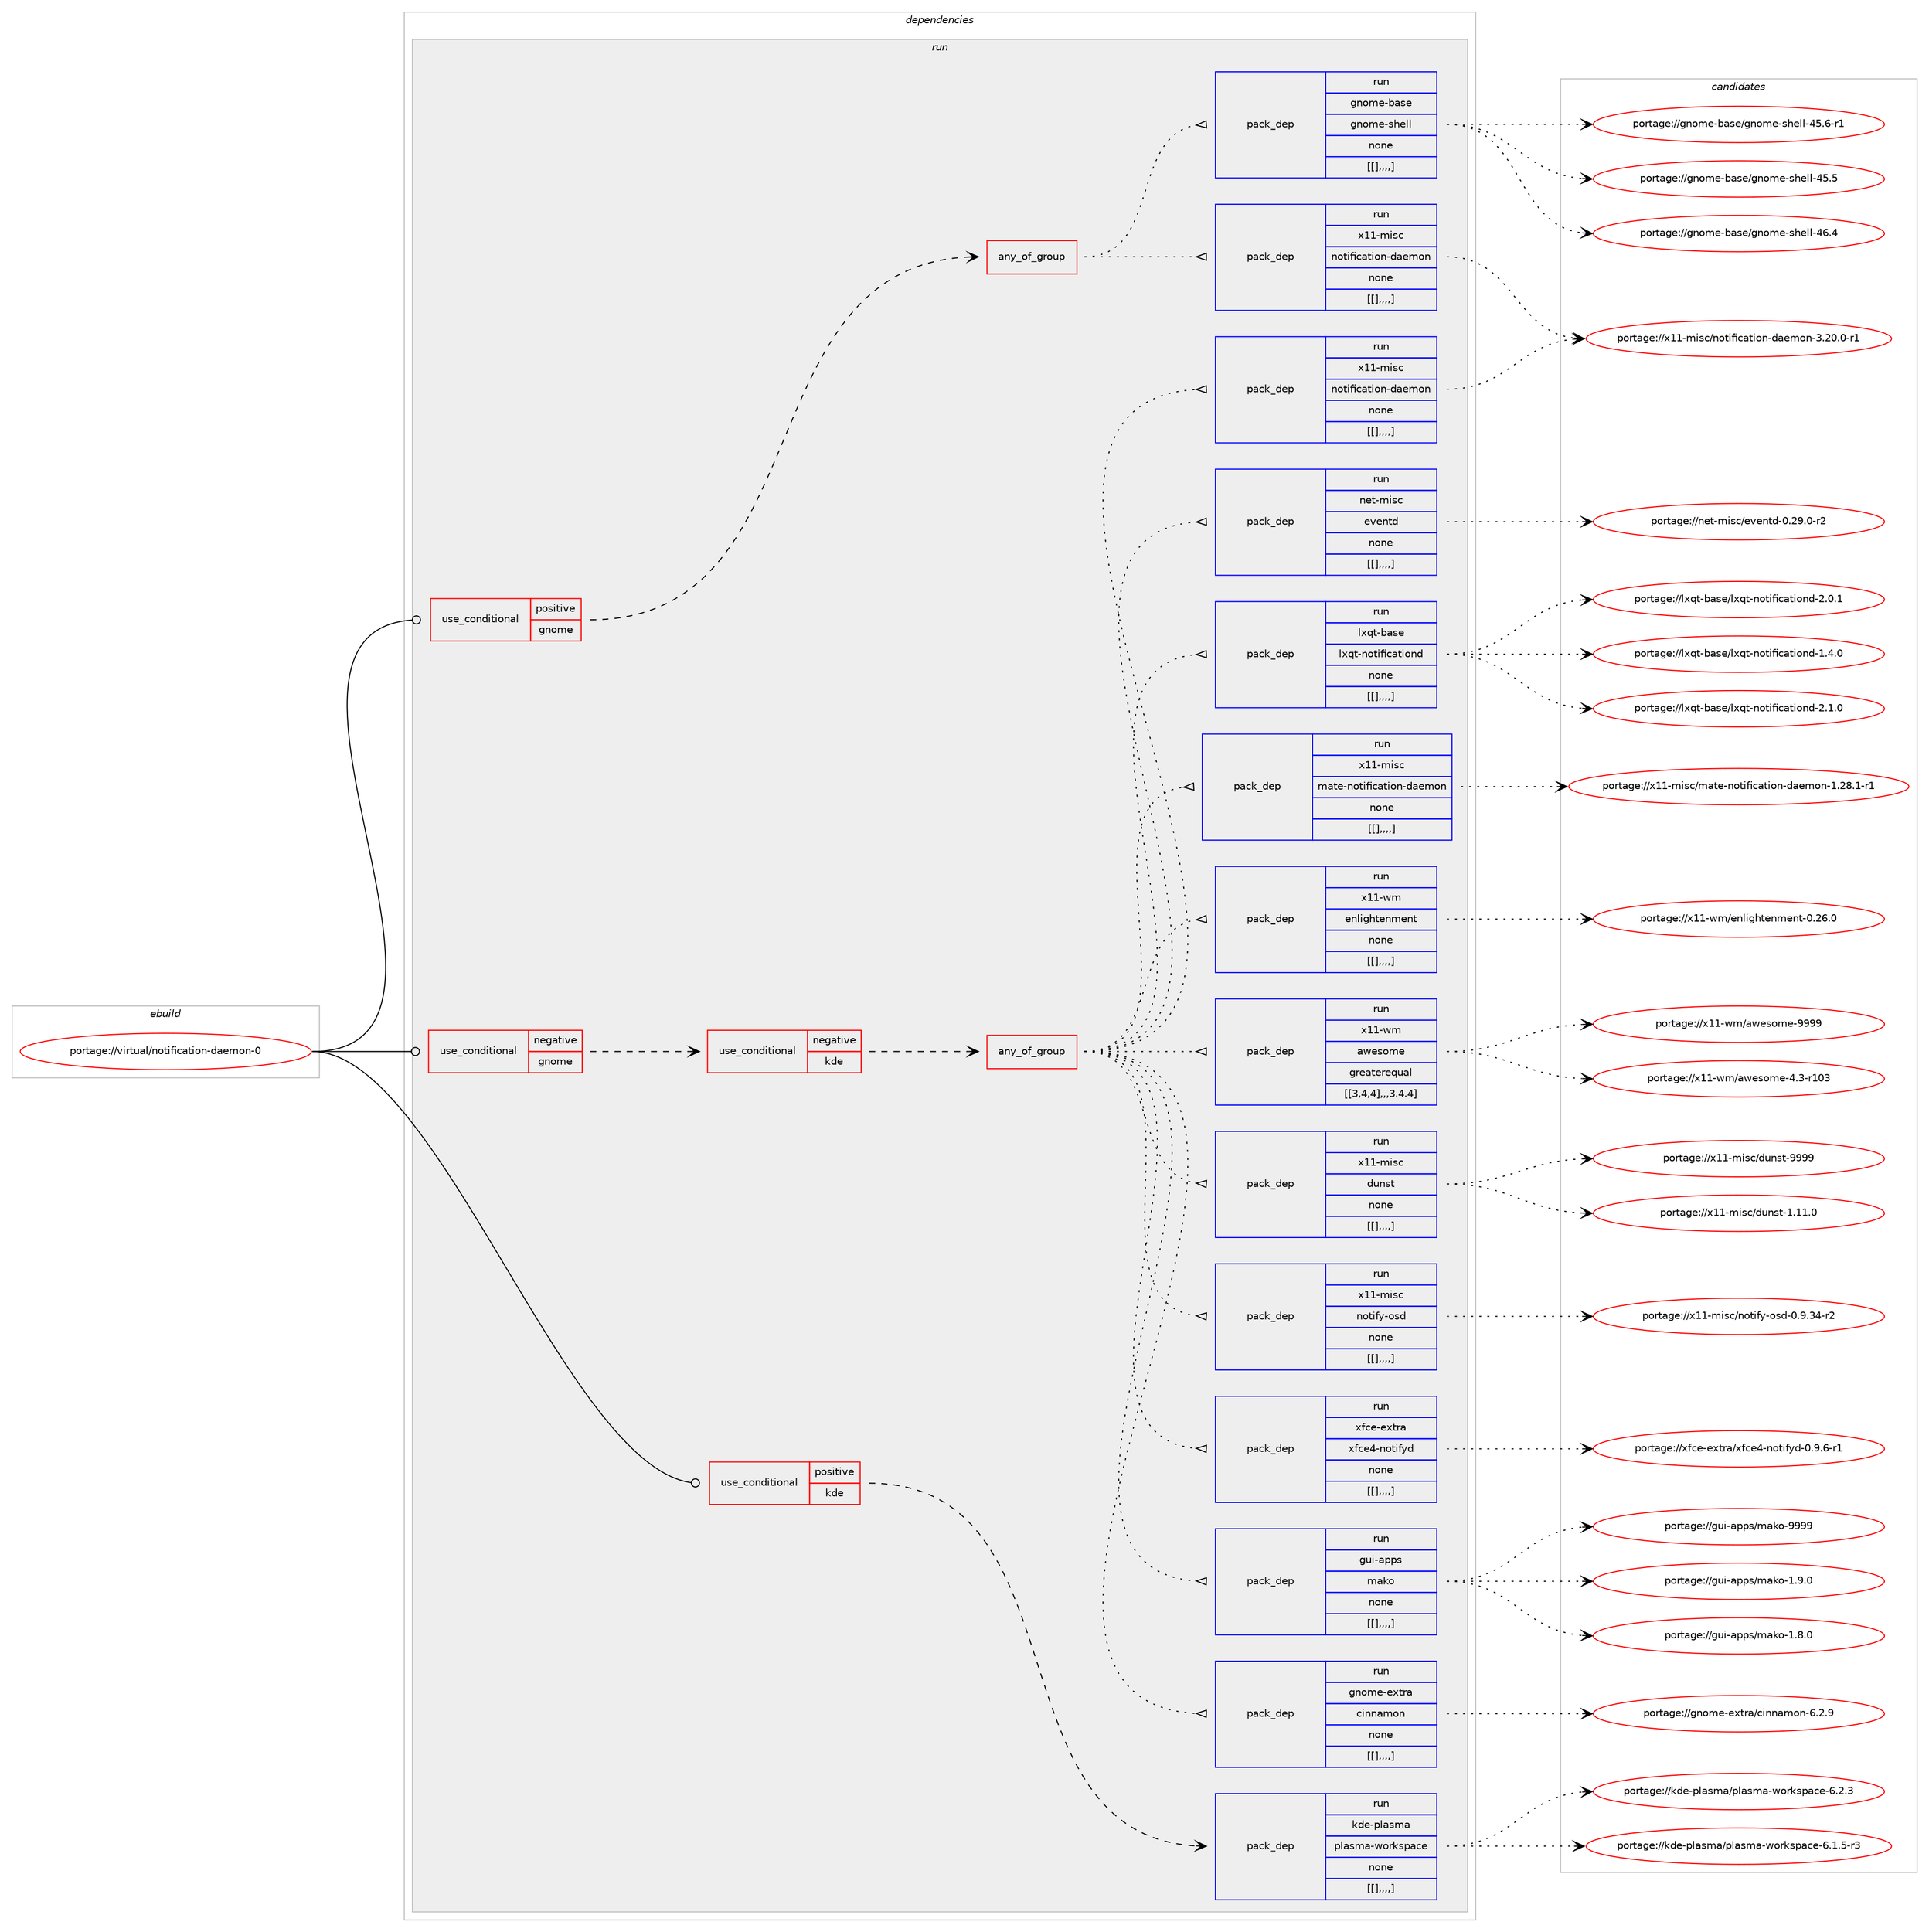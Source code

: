 digraph prolog {

# *************
# Graph options
# *************

newrank=true;
concentrate=true;
compound=true;
graph [rankdir=LR,fontname=Helvetica,fontsize=10,ranksep=1.5];#, ranksep=2.5, nodesep=0.2];
edge  [arrowhead=vee];
node  [fontname=Helvetica,fontsize=10];

# **********
# The ebuild
# **********

subgraph cluster_leftcol {
color=gray;
label=<<i>ebuild</i>>;
id [label="portage://virtual/notification-daemon-0", color=red, width=4, href="../virtual/notification-daemon-0.svg"];
}

# ****************
# The dependencies
# ****************

subgraph cluster_midcol {
color=gray;
label=<<i>dependencies</i>>;
subgraph cluster_compile {
fillcolor="#eeeeee";
style=filled;
label=<<i>compile</i>>;
}
subgraph cluster_compileandrun {
fillcolor="#eeeeee";
style=filled;
label=<<i>compile and run</i>>;
}
subgraph cluster_run {
fillcolor="#eeeeee";
style=filled;
label=<<i>run</i>>;
subgraph cond469 {
dependency2046 [label=<<TABLE BORDER="0" CELLBORDER="1" CELLSPACING="0" CELLPADDING="4"><TR><TD ROWSPAN="3" CELLPADDING="10">use_conditional</TD></TR><TR><TD>negative</TD></TR><TR><TD>gnome</TD></TR></TABLE>>, shape=none, color=red];
subgraph cond471 {
dependency2049 [label=<<TABLE BORDER="0" CELLBORDER="1" CELLSPACING="0" CELLPADDING="4"><TR><TD ROWSPAN="3" CELLPADDING="10">use_conditional</TD></TR><TR><TD>negative</TD></TR><TR><TD>kde</TD></TR></TABLE>>, shape=none, color=red];
subgraph any56 {
dependency2051 [label=<<TABLE BORDER="0" CELLBORDER="1" CELLSPACING="0" CELLPADDING="4"><TR><TD CELLPADDING="10">any_of_group</TD></TR></TABLE>>, shape=none, color=red];subgraph pack1525 {
dependency2052 [label=<<TABLE BORDER="0" CELLBORDER="1" CELLSPACING="0" CELLPADDING="4" WIDTH="220"><TR><TD ROWSPAN="6" CELLPADDING="30">pack_dep</TD></TR><TR><TD WIDTH="110">run</TD></TR><TR><TD>x11-misc</TD></TR><TR><TD>notification-daemon</TD></TR><TR><TD>none</TD></TR><TR><TD>[[],,,,]</TD></TR></TABLE>>, shape=none, color=blue];
}
dependency2051:e -> dependency2052:w [weight=20,style="dotted",arrowhead="oinv"];
subgraph pack1529 {
dependency2056 [label=<<TABLE BORDER="0" CELLBORDER="1" CELLSPACING="0" CELLPADDING="4" WIDTH="220"><TR><TD ROWSPAN="6" CELLPADDING="30">pack_dep</TD></TR><TR><TD WIDTH="110">run</TD></TR><TR><TD>gnome-extra</TD></TR><TR><TD>cinnamon</TD></TR><TR><TD>none</TD></TR><TR><TD>[[],,,,]</TD></TR></TABLE>>, shape=none, color=blue];
}
dependency2051:e -> dependency2056:w [weight=20,style="dotted",arrowhead="oinv"];
subgraph pack1530 {
dependency2059 [label=<<TABLE BORDER="0" CELLBORDER="1" CELLSPACING="0" CELLPADDING="4" WIDTH="220"><TR><TD ROWSPAN="6" CELLPADDING="30">pack_dep</TD></TR><TR><TD WIDTH="110">run</TD></TR><TR><TD>gui-apps</TD></TR><TR><TD>mako</TD></TR><TR><TD>none</TD></TR><TR><TD>[[],,,,]</TD></TR></TABLE>>, shape=none, color=blue];
}
dependency2051:e -> dependency2059:w [weight=20,style="dotted",arrowhead="oinv"];
subgraph pack1533 {
dependency2062 [label=<<TABLE BORDER="0" CELLBORDER="1" CELLSPACING="0" CELLPADDING="4" WIDTH="220"><TR><TD ROWSPAN="6" CELLPADDING="30">pack_dep</TD></TR><TR><TD WIDTH="110">run</TD></TR><TR><TD>xfce-extra</TD></TR><TR><TD>xfce4-notifyd</TD></TR><TR><TD>none</TD></TR><TR><TD>[[],,,,]</TD></TR></TABLE>>, shape=none, color=blue];
}
dependency2051:e -> dependency2062:w [weight=20,style="dotted",arrowhead="oinv"];
subgraph pack1535 {
dependency2066 [label=<<TABLE BORDER="0" CELLBORDER="1" CELLSPACING="0" CELLPADDING="4" WIDTH="220"><TR><TD ROWSPAN="6" CELLPADDING="30">pack_dep</TD></TR><TR><TD WIDTH="110">run</TD></TR><TR><TD>x11-misc</TD></TR><TR><TD>notify-osd</TD></TR><TR><TD>none</TD></TR><TR><TD>[[],,,,]</TD></TR></TABLE>>, shape=none, color=blue];
}
dependency2051:e -> dependency2066:w [weight=20,style="dotted",arrowhead="oinv"];
subgraph pack1537 {
dependency2068 [label=<<TABLE BORDER="0" CELLBORDER="1" CELLSPACING="0" CELLPADDING="4" WIDTH="220"><TR><TD ROWSPAN="6" CELLPADDING="30">pack_dep</TD></TR><TR><TD WIDTH="110">run</TD></TR><TR><TD>x11-misc</TD></TR><TR><TD>dunst</TD></TR><TR><TD>none</TD></TR><TR><TD>[[],,,,]</TD></TR></TABLE>>, shape=none, color=blue];
}
dependency2051:e -> dependency2068:w [weight=20,style="dotted",arrowhead="oinv"];
subgraph pack1541 {
dependency2074 [label=<<TABLE BORDER="0" CELLBORDER="1" CELLSPACING="0" CELLPADDING="4" WIDTH="220"><TR><TD ROWSPAN="6" CELLPADDING="30">pack_dep</TD></TR><TR><TD WIDTH="110">run</TD></TR><TR><TD>x11-wm</TD></TR><TR><TD>awesome</TD></TR><TR><TD>greaterequal</TD></TR><TR><TD>[[3,4,4],,,3.4.4]</TD></TR></TABLE>>, shape=none, color=blue];
}
dependency2051:e -> dependency2074:w [weight=20,style="dotted",arrowhead="oinv"];
subgraph pack1542 {
dependency2075 [label=<<TABLE BORDER="0" CELLBORDER="1" CELLSPACING="0" CELLPADDING="4" WIDTH="220"><TR><TD ROWSPAN="6" CELLPADDING="30">pack_dep</TD></TR><TR><TD WIDTH="110">run</TD></TR><TR><TD>x11-wm</TD></TR><TR><TD>enlightenment</TD></TR><TR><TD>none</TD></TR><TR><TD>[[],,,,]</TD></TR></TABLE>>, shape=none, color=blue];
}
dependency2051:e -> dependency2075:w [weight=20,style="dotted",arrowhead="oinv"];
subgraph pack1544 {
dependency2077 [label=<<TABLE BORDER="0" CELLBORDER="1" CELLSPACING="0" CELLPADDING="4" WIDTH="220"><TR><TD ROWSPAN="6" CELLPADDING="30">pack_dep</TD></TR><TR><TD WIDTH="110">run</TD></TR><TR><TD>x11-misc</TD></TR><TR><TD>mate-notification-daemon</TD></TR><TR><TD>none</TD></TR><TR><TD>[[],,,,]</TD></TR></TABLE>>, shape=none, color=blue];
}
dependency2051:e -> dependency2077:w [weight=20,style="dotted",arrowhead="oinv"];
subgraph pack1546 {
dependency2079 [label=<<TABLE BORDER="0" CELLBORDER="1" CELLSPACING="0" CELLPADDING="4" WIDTH="220"><TR><TD ROWSPAN="6" CELLPADDING="30">pack_dep</TD></TR><TR><TD WIDTH="110">run</TD></TR><TR><TD>lxqt-base</TD></TR><TR><TD>lxqt-notificationd</TD></TR><TR><TD>none</TD></TR><TR><TD>[[],,,,]</TD></TR></TABLE>>, shape=none, color=blue];
}
dependency2051:e -> dependency2079:w [weight=20,style="dotted",arrowhead="oinv"];
subgraph pack1549 {
dependency2083 [label=<<TABLE BORDER="0" CELLBORDER="1" CELLSPACING="0" CELLPADDING="4" WIDTH="220"><TR><TD ROWSPAN="6" CELLPADDING="30">pack_dep</TD></TR><TR><TD WIDTH="110">run</TD></TR><TR><TD>net-misc</TD></TR><TR><TD>eventd</TD></TR><TR><TD>none</TD></TR><TR><TD>[[],,,,]</TD></TR></TABLE>>, shape=none, color=blue];
}
dependency2051:e -> dependency2083:w [weight=20,style="dotted",arrowhead="oinv"];
}
dependency2049:e -> dependency2051:w [weight=20,style="dashed",arrowhead="vee"];
}
dependency2046:e -> dependency2049:w [weight=20,style="dashed",arrowhead="vee"];
}
id:e -> dependency2046:w [weight=20,style="solid",arrowhead="odot"];
subgraph cond476 {
dependency2088 [label=<<TABLE BORDER="0" CELLBORDER="1" CELLSPACING="0" CELLPADDING="4"><TR><TD ROWSPAN="3" CELLPADDING="10">use_conditional</TD></TR><TR><TD>positive</TD></TR><TR><TD>gnome</TD></TR></TABLE>>, shape=none, color=red];
subgraph any61 {
dependency2090 [label=<<TABLE BORDER="0" CELLBORDER="1" CELLSPACING="0" CELLPADDING="4"><TR><TD CELLPADDING="10">any_of_group</TD></TR></TABLE>>, shape=none, color=red];subgraph pack1555 {
dependency2094 [label=<<TABLE BORDER="0" CELLBORDER="1" CELLSPACING="0" CELLPADDING="4" WIDTH="220"><TR><TD ROWSPAN="6" CELLPADDING="30">pack_dep</TD></TR><TR><TD WIDTH="110">run</TD></TR><TR><TD>x11-misc</TD></TR><TR><TD>notification-daemon</TD></TR><TR><TD>none</TD></TR><TR><TD>[[],,,,]</TD></TR></TABLE>>, shape=none, color=blue];
}
dependency2090:e -> dependency2094:w [weight=20,style="dotted",arrowhead="oinv"];
subgraph pack1560 {
dependency2098 [label=<<TABLE BORDER="0" CELLBORDER="1" CELLSPACING="0" CELLPADDING="4" WIDTH="220"><TR><TD ROWSPAN="6" CELLPADDING="30">pack_dep</TD></TR><TR><TD WIDTH="110">run</TD></TR><TR><TD>gnome-base</TD></TR><TR><TD>gnome-shell</TD></TR><TR><TD>none</TD></TR><TR><TD>[[],,,,]</TD></TR></TABLE>>, shape=none, color=blue];
}
dependency2090:e -> dependency2098:w [weight=20,style="dotted",arrowhead="oinv"];
}
dependency2088:e -> dependency2090:w [weight=20,style="dashed",arrowhead="vee"];
}
id:e -> dependency2088:w [weight=20,style="solid",arrowhead="odot"];
subgraph cond477 {
dependency2104 [label=<<TABLE BORDER="0" CELLBORDER="1" CELLSPACING="0" CELLPADDING="4"><TR><TD ROWSPAN="3" CELLPADDING="10">use_conditional</TD></TR><TR><TD>positive</TD></TR><TR><TD>kde</TD></TR></TABLE>>, shape=none, color=red];
subgraph pack1570 {
dependency2110 [label=<<TABLE BORDER="0" CELLBORDER="1" CELLSPACING="0" CELLPADDING="4" WIDTH="220"><TR><TD ROWSPAN="6" CELLPADDING="30">pack_dep</TD></TR><TR><TD WIDTH="110">run</TD></TR><TR><TD>kde-plasma</TD></TR><TR><TD>plasma-workspace</TD></TR><TR><TD>none</TD></TR><TR><TD>[[],,,,]</TD></TR></TABLE>>, shape=none, color=blue];
}
dependency2104:e -> dependency2110:w [weight=20,style="dashed",arrowhead="vee"];
}
id:e -> dependency2104:w [weight=20,style="solid",arrowhead="odot"];
}
}

# **************
# The candidates
# **************

subgraph cluster_choices {
rank=same;
color=gray;
label=<<i>candidates</i>>;

subgraph choice1504 {
color=black;
nodesep=1;
choice120494945109105115994711011111610510210599971161051111104510097101109111110455146504846484511449 [label="portage://x11-misc/notification-daemon-3.20.0-r1", color=red, width=4,href="../x11-misc/notification-daemon-3.20.0-r1.svg"];
dependency2052:e -> choice120494945109105115994711011111610510210599971161051111104510097101109111110455146504846484511449:w [style=dotted,weight="100"];
}
subgraph choice1507 {
color=black;
nodesep=1;
choice1031101111091014510112011611497479910511011097109111110455446504657 [label="portage://gnome-extra/cinnamon-6.2.9", color=red, width=4,href="../gnome-extra/cinnamon-6.2.9.svg"];
dependency2056:e -> choice1031101111091014510112011611497479910511011097109111110455446504657:w [style=dotted,weight="100"];
}
subgraph choice1512 {
color=black;
nodesep=1;
choice103117105459711211211547109971071114557575757 [label="portage://gui-apps/mako-9999", color=red, width=4,href="../gui-apps/mako-9999.svg"];
choice10311710545971121121154710997107111454946574648 [label="portage://gui-apps/mako-1.9.0", color=red, width=4,href="../gui-apps/mako-1.9.0.svg"];
choice10311710545971121121154710997107111454946564648 [label="portage://gui-apps/mako-1.8.0", color=red, width=4,href="../gui-apps/mako-1.8.0.svg"];
dependency2059:e -> choice103117105459711211211547109971071114557575757:w [style=dotted,weight="100"];
dependency2059:e -> choice10311710545971121121154710997107111454946574648:w [style=dotted,weight="100"];
dependency2059:e -> choice10311710545971121121154710997107111454946564648:w [style=dotted,weight="100"];
}
subgraph choice1519 {
color=black;
nodesep=1;
choice120102991014510112011611497471201029910152451101111161051021211004548465746544511449 [label="portage://xfce-extra/xfce4-notifyd-0.9.6-r1", color=red, width=4,href="../xfce-extra/xfce4-notifyd-0.9.6-r1.svg"];
dependency2062:e -> choice120102991014510112011611497471201029910152451101111161051021211004548465746544511449:w [style=dotted,weight="100"];
}
subgraph choice1523 {
color=black;
nodesep=1;
choice120494945109105115994711011111610510212145111115100454846574651524511450 [label="portage://x11-misc/notify-osd-0.9.34-r2", color=red, width=4,href="../x11-misc/notify-osd-0.9.34-r2.svg"];
dependency2066:e -> choice120494945109105115994711011111610510212145111115100454846574651524511450:w [style=dotted,weight="100"];
}
subgraph choice1528 {
color=black;
nodesep=1;
choice12049494510910511599471001171101151164557575757 [label="portage://x11-misc/dunst-9999", color=red, width=4,href="../x11-misc/dunst-9999.svg"];
choice120494945109105115994710011711011511645494649494648 [label="portage://x11-misc/dunst-1.11.0", color=red, width=4,href="../x11-misc/dunst-1.11.0.svg"];
dependency2068:e -> choice12049494510910511599471001171101151164557575757:w [style=dotted,weight="100"];
dependency2068:e -> choice120494945109105115994710011711011511645494649494648:w [style=dotted,weight="100"];
}
subgraph choice1532 {
color=black;
nodesep=1;
choice12049494511910947971191011151111091014557575757 [label="portage://x11-wm/awesome-9999", color=red, width=4,href="../x11-wm/awesome-9999.svg"];
choice12049494511910947971191011151111091014552465145114494851 [label="portage://x11-wm/awesome-4.3-r103", color=red, width=4,href="../x11-wm/awesome-4.3-r103.svg"];
dependency2074:e -> choice12049494511910947971191011151111091014557575757:w [style=dotted,weight="100"];
dependency2074:e -> choice12049494511910947971191011151111091014552465145114494851:w [style=dotted,weight="100"];
}
subgraph choice1537 {
color=black;
nodesep=1;
choice1204949451191094710111010810510310411610111010910111011645484650544648 [label="portage://x11-wm/enlightenment-0.26.0", color=red, width=4,href="../x11-wm/enlightenment-0.26.0.svg"];
dependency2075:e -> choice1204949451191094710111010810510310411610111010910111011645484650544648:w [style=dotted,weight="100"];
}
subgraph choice1541 {
color=black;
nodesep=1;
choice1204949451091051159947109971161014511011111610510210599971161051111104510097101109111110454946505646494511449 [label="portage://x11-misc/mate-notification-daemon-1.28.1-r1", color=red, width=4,href="../x11-misc/mate-notification-daemon-1.28.1-r1.svg"];
dependency2077:e -> choice1204949451091051159947109971161014511011111610510210599971161051111104510097101109111110454946505646494511449:w [style=dotted,weight="100"];
}
subgraph choice1545 {
color=black;
nodesep=1;
choice10812011311645989711510147108120113116451101111161051021059997116105111110100455046494648 [label="portage://lxqt-base/lxqt-notificationd-2.1.0", color=red, width=4,href="../lxqt-base/lxqt-notificationd-2.1.0.svg"];
choice10812011311645989711510147108120113116451101111161051021059997116105111110100455046484649 [label="portage://lxqt-base/lxqt-notificationd-2.0.1", color=red, width=4,href="../lxqt-base/lxqt-notificationd-2.0.1.svg"];
choice10812011311645989711510147108120113116451101111161051021059997116105111110100454946524648 [label="portage://lxqt-base/lxqt-notificationd-1.4.0", color=red, width=4,href="../lxqt-base/lxqt-notificationd-1.4.0.svg"];
dependency2079:e -> choice10812011311645989711510147108120113116451101111161051021059997116105111110100455046494648:w [style=dotted,weight="100"];
dependency2079:e -> choice10812011311645989711510147108120113116451101111161051021059997116105111110100455046484649:w [style=dotted,weight="100"];
dependency2079:e -> choice10812011311645989711510147108120113116451101111161051021059997116105111110100454946524648:w [style=dotted,weight="100"];
}
subgraph choice1551 {
color=black;
nodesep=1;
choice110101116451091051159947101118101110116100454846505746484511450 [label="portage://net-misc/eventd-0.29.0-r2", color=red, width=4,href="../net-misc/eventd-0.29.0-r2.svg"];
dependency2083:e -> choice110101116451091051159947101118101110116100454846505746484511450:w [style=dotted,weight="100"];
}
subgraph choice1554 {
color=black;
nodesep=1;
choice120494945109105115994711011111610510210599971161051111104510097101109111110455146504846484511449 [label="portage://x11-misc/notification-daemon-3.20.0-r1", color=red, width=4,href="../x11-misc/notification-daemon-3.20.0-r1.svg"];
dependency2094:e -> choice120494945109105115994711011111610510210599971161051111104510097101109111110455146504846484511449:w [style=dotted,weight="100"];
}
subgraph choice1559 {
color=black;
nodesep=1;
choice10311011110910145989711510147103110111109101451151041011081084552544652 [label="portage://gnome-base/gnome-shell-46.4", color=red, width=4,href="../gnome-base/gnome-shell-46.4.svg"];
choice103110111109101459897115101471031101111091014511510410110810845525346544511449 [label="portage://gnome-base/gnome-shell-45.6-r1", color=red, width=4,href="../gnome-base/gnome-shell-45.6-r1.svg"];
choice10311011110910145989711510147103110111109101451151041011081084552534653 [label="portage://gnome-base/gnome-shell-45.5", color=red, width=4,href="../gnome-base/gnome-shell-45.5.svg"];
dependency2098:e -> choice10311011110910145989711510147103110111109101451151041011081084552544652:w [style=dotted,weight="100"];
dependency2098:e -> choice103110111109101459897115101471031101111091014511510410110810845525346544511449:w [style=dotted,weight="100"];
dependency2098:e -> choice10311011110910145989711510147103110111109101451151041011081084552534653:w [style=dotted,weight="100"];
}
subgraph choice1565 {
color=black;
nodesep=1;
choice107100101451121089711510997471121089711510997451191111141071151129799101455446504651 [label="portage://kde-plasma/plasma-workspace-6.2.3", color=red, width=4,href="../kde-plasma/plasma-workspace-6.2.3.svg"];
choice1071001014511210897115109974711210897115109974511911111410711511297991014554464946534511451 [label="portage://kde-plasma/plasma-workspace-6.1.5-r3", color=red, width=4,href="../kde-plasma/plasma-workspace-6.1.5-r3.svg"];
dependency2110:e -> choice107100101451121089711510997471121089711510997451191111141071151129799101455446504651:w [style=dotted,weight="100"];
dependency2110:e -> choice1071001014511210897115109974711210897115109974511911111410711511297991014554464946534511451:w [style=dotted,weight="100"];
}
}

}
